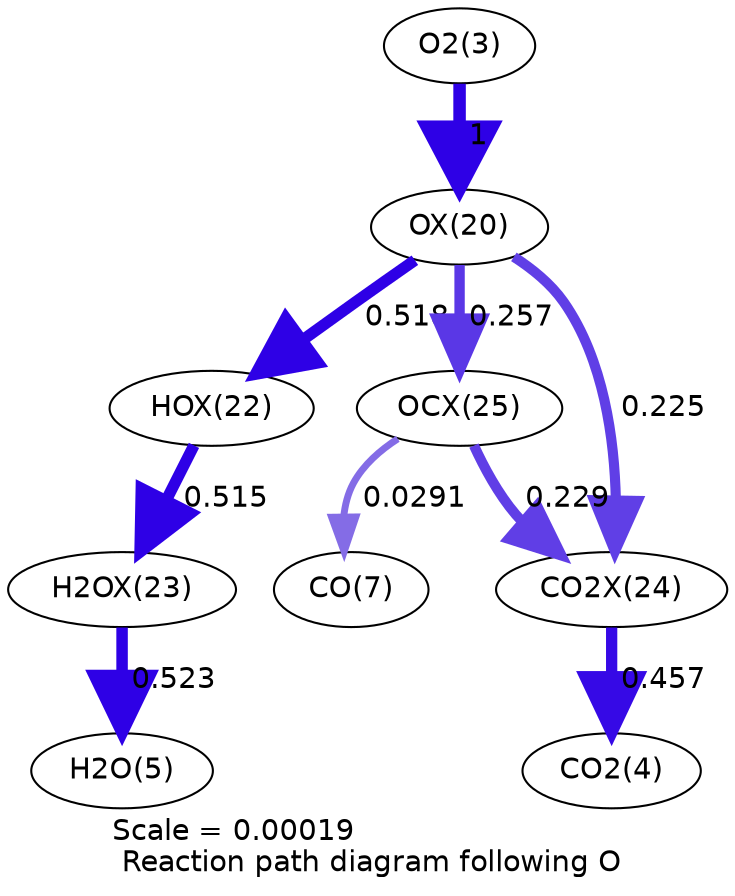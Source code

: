 digraph reaction_paths {
center=1;
s5 -> s23[fontname="Helvetica", penwidth=6, arrowsize=3, color="0.7, 1.5, 0.9"
, label=" 1"];
s23 -> s25[fontname="Helvetica", penwidth=5.5, arrowsize=2.75, color="0.7, 1.02, 0.9"
, label=" 0.518"];
s23 -> s28[fontname="Helvetica", penwidth=4.98, arrowsize=2.49, color="0.7, 0.757, 0.9"
, label=" 0.257"];
s23 -> s27[fontname="Helvetica", penwidth=4.87, arrowsize=2.44, color="0.7, 0.725, 0.9"
, label=" 0.225"];
s25 -> s26[fontname="Helvetica", penwidth=5.5, arrowsize=2.75, color="0.7, 1.01, 0.9"
, label=" 0.515"];
s26 -> s7[fontname="Helvetica", penwidth=5.51, arrowsize=2.76, color="0.7, 1.02, 0.9"
, label=" 0.523"];
s28 -> s9[fontname="Helvetica", penwidth=3.33, arrowsize=1.66, color="0.7, 0.529, 0.9"
, label=" 0.0291"];
s28 -> s27[fontname="Helvetica", penwidth=4.89, arrowsize=2.44, color="0.7, 0.729, 0.9"
, label=" 0.229"];
s27 -> s6[fontname="Helvetica", penwidth=5.41, arrowsize=2.7, color="0.7, 0.957, 0.9"
, label=" 0.457"];
s5 [ fontname="Helvetica", label="O2(3)"];
s6 [ fontname="Helvetica", label="CO2(4)"];
s7 [ fontname="Helvetica", label="H2O(5)"];
s9 [ fontname="Helvetica", label="CO(7)"];
s23 [ fontname="Helvetica", label="OX(20)"];
s25 [ fontname="Helvetica", label="HOX(22)"];
s26 [ fontname="Helvetica", label="H2OX(23)"];
s27 [ fontname="Helvetica", label="CO2X(24)"];
s28 [ fontname="Helvetica", label="OCX(25)"];
 label = "Scale = 0.00019\l Reaction path diagram following O";
 fontname = "Helvetica";
}
